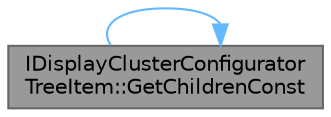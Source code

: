digraph "IDisplayClusterConfiguratorTreeItem::GetChildrenConst"
{
 // INTERACTIVE_SVG=YES
 // LATEX_PDF_SIZE
  bgcolor="transparent";
  edge [fontname=Helvetica,fontsize=10,labelfontname=Helvetica,labelfontsize=10];
  node [fontname=Helvetica,fontsize=10,shape=box,height=0.2,width=0.4];
  rankdir="LR";
  Node1 [id="Node000001",label="IDisplayClusterConfigurator\lTreeItem::GetChildrenConst",height=0.2,width=0.4,color="gray40", fillcolor="grey60", style="filled", fontcolor="black",tooltip="The const array of children for this item."];
  Node1 -> Node1 [id="edge1_Node000001_Node000001",color="steelblue1",style="solid",tooltip=" "];
}
